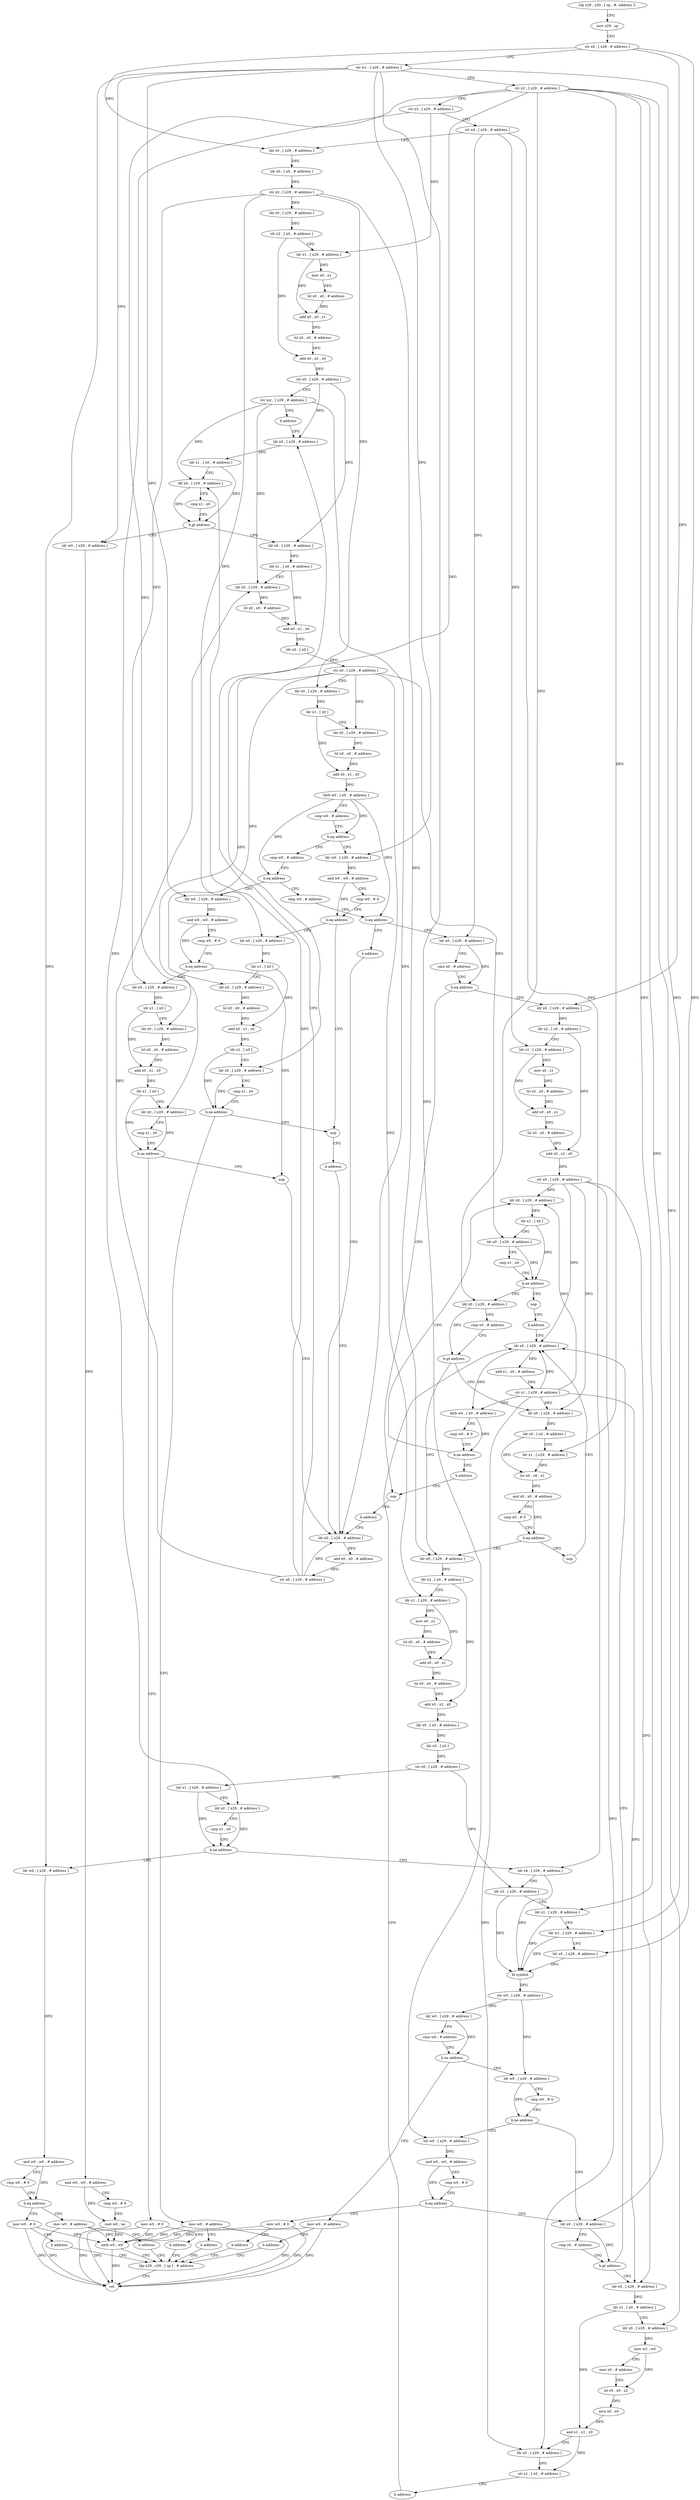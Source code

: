 digraph "func" {
"4456252" [label = "stp x29 , x30 , [ sp , #- address ]!" ]
"4456256" [label = "mov x29 , sp" ]
"4456260" [label = "str x0 , [ x29 , # address ]" ]
"4456264" [label = "str w1 , [ x29 , # address ]" ]
"4456268" [label = "str x2 , [ x29 , # address ]" ]
"4456272" [label = "str x3 , [ x29 , # address ]" ]
"4456276" [label = "str x4 , [ x29 , # address ]" ]
"4456280" [label = "ldr x0 , [ x29 , # address ]" ]
"4456284" [label = "ldr x0 , [ x0 , # address ]" ]
"4456288" [label = "str x0 , [ x29 , # address ]" ]
"4456292" [label = "ldr x0 , [ x29 , # address ]" ]
"4456296" [label = "ldr x2 , [ x0 , # address ]" ]
"4456300" [label = "ldr x1 , [ x29 , # address ]" ]
"4456304" [label = "mov x0 , x1" ]
"4456308" [label = "lsl x0 , x0 , # address" ]
"4456312" [label = "add x0 , x0 , x1" ]
"4456316" [label = "lsl x0 , x0 , # address" ]
"4456320" [label = "add x0 , x2 , x0" ]
"4456324" [label = "str x0 , [ x29 , # address ]" ]
"4456328" [label = "str xzr , [ x29 , # address ]" ]
"4456332" [label = "b address" ]
"4456948" [label = "ldr x0 , [ x29 , # address ]" ]
"4456952" [label = "ldr x1 , [ x0 , # address ]" ]
"4456956" [label = "ldr x0 , [ x29 , # address ]" ]
"4456960" [label = "cmp x1 , x0" ]
"4456964" [label = "b.gt address" ]
"4456336" [label = "ldr x0 , [ x29 , # address ]" ]
"4456968" [label = "ldr w0 , [ x29 , # address ]" ]
"4456340" [label = "ldr x1 , [ x0 , # address ]" ]
"4456344" [label = "ldr x0 , [ x29 , # address ]" ]
"4456348" [label = "lsl x0 , x0 , # address" ]
"4456352" [label = "add x0 , x1 , x0" ]
"4456356" [label = "ldr x0 , [ x0 ]" ]
"4456360" [label = "str x0 , [ x29 , # address ]" ]
"4456364" [label = "ldr x0 , [ x29 , # address ]" ]
"4456368" [label = "ldr x1 , [ x0 ]" ]
"4456372" [label = "ldr x0 , [ x29 , # address ]" ]
"4456376" [label = "lsl x0 , x0 , # address" ]
"4456380" [label = "add x0 , x1 , x0" ]
"4456384" [label = "ldrb w0 , [ x0 , # address ]" ]
"4456388" [label = "cmp w0 , # address" ]
"4456392" [label = "b.eq address" ]
"4456796" [label = "ldr w0 , [ x29 , # address ]" ]
"4456396" [label = "cmp w0 , # address" ]
"4456972" [label = "and w0 , w0 , # address" ]
"4456976" [label = "cmp w0 , # 0" ]
"4456980" [label = "cset w0 , ne" ]
"4456984" [label = "uxtb w0 , w0" ]
"4456988" [label = "ldp x29 , x30 , [ sp ] , # address" ]
"4456800" [label = "and w0 , w0 , # address" ]
"4456804" [label = "cmp w0 , # 0" ]
"4456808" [label = "b.eq address" ]
"4456924" [label = "nop" ]
"4456812" [label = "ldr x0 , [ x29 , # address ]" ]
"4456400" [label = "b.eq address" ]
"4456856" [label = "ldr w0 , [ x29 , # address ]" ]
"4456404" [label = "cmp w0 , # address" ]
"4456928" [label = "b address" ]
"4456936" [label = "ldr x0 , [ x29 , # address ]" ]
"4456816" [label = "ldr x1 , [ x0 ]" ]
"4456820" [label = "ldr x0 , [ x29 , # address ]" ]
"4456824" [label = "lsl x0 , x0 , # address" ]
"4456828" [label = "add x0 , x1 , x0" ]
"4456832" [label = "ldr x1 , [ x0 ]" ]
"4456836" [label = "ldr x0 , [ x29 , # address ]" ]
"4456840" [label = "cmp x1 , x0" ]
"4456844" [label = "b.ne address" ]
"4456848" [label = "mov w0 , # address" ]
"4456860" [label = "and w0 , w0 , # address" ]
"4456864" [label = "cmp w0 , # 0" ]
"4456868" [label = "b.eq address" ]
"4456932" [label = "nop" ]
"4456872" [label = "ldr x0 , [ x29 , # address ]" ]
"4456408" [label = "b.eq address" ]
"4456416" [label = "ldr x0 , [ x29 , # address ]" ]
"4456412" [label = "b address" ]
"4456940" [label = "add x0 , x0 , # address" ]
"4456944" [label = "str x0 , [ x29 , # address ]" ]
"4456852" [label = "b address" ]
"4456876" [label = "ldr x1 , [ x0 ]" ]
"4456880" [label = "ldr x0 , [ x29 , # address ]" ]
"4456884" [label = "lsl x0 , x0 , # address" ]
"4456888" [label = "add x0 , x1 , x0" ]
"4456892" [label = "ldr x1 , [ x0 ]" ]
"4456896" [label = "ldr x0 , [ x29 , # address ]" ]
"4456900" [label = "cmp x1 , x0" ]
"4456904" [label = "b.ne address" ]
"4456908" [label = "mov w0 , # 0" ]
"4456420" [label = "cmn x0 , # address" ]
"4456424" [label = "b.eq address" ]
"4456916" [label = "nop" ]
"4456428" [label = "ldr x0 , [ x29 , # address ]" ]
"4456992" [label = "ret" ]
"4456912" [label = "b address" ]
"4456920" [label = "b address" ]
"4456432" [label = "ldr x2 , [ x0 , # address ]" ]
"4456436" [label = "ldr x1 , [ x29 , # address ]" ]
"4456440" [label = "mov x0 , x1" ]
"4456444" [label = "lsl x0 , x0 , # address" ]
"4456448" [label = "add x0 , x0 , x1" ]
"4456452" [label = "lsl x0 , x0 , # address" ]
"4456456" [label = "add x0 , x2 , x0" ]
"4456460" [label = "str x0 , [ x29 , # address ]" ]
"4456464" [label = "ldr x0 , [ x29 , # address ]" ]
"4456756" [label = "nop" ]
"4456760" [label = "b address" ]
"4456768" [label = "ldr x0 , [ x29 , # address ]" ]
"4456484" [label = "ldr x0 , [ x29 , # address ]" ]
"4456488" [label = "cmp x0 , # address" ]
"4456492" [label = "b.gt address" ]
"4456524" [label = "ldr x0 , [ x29 , # address ]" ]
"4456496" [label = "ldr x0 , [ x29 , # address ]" ]
"4456772" [label = "add x1 , x0 , # address" ]
"4456776" [label = "str x1 , [ x29 , # address ]" ]
"4456780" [label = "ldrb w0 , [ x0 , # address ]" ]
"4456784" [label = "cmp w0 , # 0" ]
"4456788" [label = "b.ne address" ]
"4456792" [label = "b address" ]
"4456528" [label = "ldr x2 , [ x0 , # address ]" ]
"4456532" [label = "ldr x1 , [ x29 , # address ]" ]
"4456536" [label = "mov x0 , x1" ]
"4456540" [label = "lsl x0 , x0 , # address" ]
"4456544" [label = "add x0 , x0 , x1" ]
"4456548" [label = "lsl x0 , x0 , # address" ]
"4456552" [label = "add x0 , x2 , x0" ]
"4456556" [label = "ldr x0 , [ x0 , # address ]" ]
"4456560" [label = "ldr x0 , [ x0 ]" ]
"4456564" [label = "str x0 , [ x29 , # address ]" ]
"4456568" [label = "ldr x1 , [ x29 , # address ]" ]
"4456572" [label = "ldr x0 , [ x29 , # address ]" ]
"4456576" [label = "cmp x1 , x0" ]
"4456580" [label = "b.ne address" ]
"4456616" [label = "ldr x4 , [ x29 , # address ]" ]
"4456584" [label = "ldr w0 , [ x29 , # address ]" ]
"4456500" [label = "ldr x0 , [ x0 , # address ]" ]
"4456504" [label = "ldr x1 , [ x29 , # address ]" ]
"4456508" [label = "lsr x0 , x0 , x1" ]
"4456512" [label = "and x0 , x0 , # address" ]
"4456516" [label = "cmp x0 , # 0" ]
"4456520" [label = "b.eq address" ]
"4456764" [label = "nop" ]
"4456468" [label = "ldr x1 , [ x0 ]" ]
"4456472" [label = "ldr x0 , [ x29 , # address ]" ]
"4456476" [label = "cmp x1 , x0" ]
"4456480" [label = "b.ne address" ]
"4456620" [label = "ldr x3 , [ x29 , # address ]" ]
"4456624" [label = "ldr x2 , [ x29 , # address ]" ]
"4456628" [label = "ldr w1 , [ x29 , # address ]" ]
"4456632" [label = "ldr x0 , [ x29 , # address ]" ]
"4456636" [label = "bl symbol" ]
"4456640" [label = "str w0 , [ x29 , # address ]" ]
"4456644" [label = "ldr w0 , [ x29 , # address ]" ]
"4456648" [label = "cmn w0 , # address" ]
"4456652" [label = "b.ne address" ]
"4456664" [label = "ldr w0 , [ x29 , # address ]" ]
"4456656" [label = "mov w0 , # address" ]
"4456588" [label = "and w0 , w0 , # address" ]
"4456592" [label = "cmp w0 , # 0" ]
"4456596" [label = "b.eq address" ]
"4456608" [label = "mov w0 , # 0" ]
"4456600" [label = "mov w0 , # address" ]
"4456668" [label = "cmp w0 , # 0" ]
"4456672" [label = "b.ne address" ]
"4456700" [label = "ldr x0 , [ x29 , # address ]" ]
"4456676" [label = "ldr w0 , [ x29 , # address ]" ]
"4456660" [label = "b address" ]
"4456612" [label = "b address" ]
"4456604" [label = "b address" ]
"4456704" [label = "cmp x0 , # address" ]
"4456708" [label = "b.gt address" ]
"4456712" [label = "ldr x0 , [ x29 , # address ]" ]
"4456680" [label = "and w0 , w0 , # address" ]
"4456684" [label = "cmp w0 , # 0" ]
"4456688" [label = "b.eq address" ]
"4456692" [label = "mov w0 , # 0" ]
"4456716" [label = "ldr x1 , [ x0 , # address ]" ]
"4456720" [label = "ldr x0 , [ x29 , # address ]" ]
"4456724" [label = "mov w2 , w0" ]
"4456728" [label = "mov x0 , # address" ]
"4456732" [label = "lsl x0 , x0 , x2" ]
"4456736" [label = "mvn x0 , x0" ]
"4456740" [label = "and x1 , x1 , x0" ]
"4456744" [label = "ldr x0 , [ x29 , # address ]" ]
"4456748" [label = "str x1 , [ x0 , # address ]" ]
"4456752" [label = "b address" ]
"4456696" [label = "b address" ]
"4456252" -> "4456256" [ label = "CFG" ]
"4456256" -> "4456260" [ label = "CFG" ]
"4456260" -> "4456264" [ label = "CFG" ]
"4456260" -> "4456280" [ label = "DFG" ]
"4456260" -> "4456428" [ label = "DFG" ]
"4456260" -> "4456632" [ label = "DFG" ]
"4456264" -> "4456268" [ label = "CFG" ]
"4456264" -> "4456968" [ label = "DFG" ]
"4456264" -> "4456796" [ label = "DFG" ]
"4456264" -> "4456856" [ label = "DFG" ]
"4456264" -> "4456628" [ label = "DFG" ]
"4456264" -> "4456584" [ label = "DFG" ]
"4456264" -> "4456676" [ label = "DFG" ]
"4456268" -> "4456272" [ label = "CFG" ]
"4456268" -> "4456836" [ label = "DFG" ]
"4456268" -> "4456896" [ label = "DFG" ]
"4456268" -> "4456484" [ label = "DFG" ]
"4456268" -> "4456504" [ label = "DFG" ]
"4456268" -> "4456624" [ label = "DFG" ]
"4456268" -> "4456700" [ label = "DFG" ]
"4456268" -> "4456720" [ label = "DFG" ]
"4456272" -> "4456276" [ label = "CFG" ]
"4456272" -> "4456300" [ label = "DFG" ]
"4456272" -> "4456572" [ label = "DFG" ]
"4456276" -> "4456280" [ label = "CFG" ]
"4456276" -> "4456416" [ label = "DFG" ]
"4456276" -> "4456436" [ label = "DFG" ]
"4456276" -> "4456616" [ label = "DFG" ]
"4456280" -> "4456284" [ label = "DFG" ]
"4456284" -> "4456288" [ label = "DFG" ]
"4456288" -> "4456292" [ label = "DFG" ]
"4456288" -> "4456364" [ label = "DFG" ]
"4456288" -> "4456812" [ label = "DFG" ]
"4456288" -> "4456872" [ label = "DFG" ]
"4456288" -> "4456524" [ label = "DFG" ]
"4456292" -> "4456296" [ label = "DFG" ]
"4456296" -> "4456300" [ label = "CFG" ]
"4456296" -> "4456320" [ label = "DFG" ]
"4456300" -> "4456304" [ label = "DFG" ]
"4456300" -> "4456312" [ label = "DFG" ]
"4456304" -> "4456308" [ label = "DFG" ]
"4456308" -> "4456312" [ label = "DFG" ]
"4456312" -> "4456316" [ label = "DFG" ]
"4456316" -> "4456320" [ label = "DFG" ]
"4456320" -> "4456324" [ label = "DFG" ]
"4456324" -> "4456328" [ label = "CFG" ]
"4456324" -> "4456948" [ label = "DFG" ]
"4456324" -> "4456336" [ label = "DFG" ]
"4456328" -> "4456332" [ label = "CFG" ]
"4456328" -> "4456956" [ label = "DFG" ]
"4456328" -> "4456344" [ label = "DFG" ]
"4456328" -> "4456936" [ label = "DFG" ]
"4456332" -> "4456948" [ label = "CFG" ]
"4456948" -> "4456952" [ label = "DFG" ]
"4456952" -> "4456956" [ label = "CFG" ]
"4456952" -> "4456964" [ label = "DFG" ]
"4456956" -> "4456960" [ label = "CFG" ]
"4456956" -> "4456964" [ label = "DFG" ]
"4456960" -> "4456964" [ label = "CFG" ]
"4456964" -> "4456336" [ label = "CFG" ]
"4456964" -> "4456968" [ label = "CFG" ]
"4456336" -> "4456340" [ label = "DFG" ]
"4456968" -> "4456972" [ label = "DFG" ]
"4456340" -> "4456344" [ label = "CFG" ]
"4456340" -> "4456352" [ label = "DFG" ]
"4456344" -> "4456348" [ label = "DFG" ]
"4456348" -> "4456352" [ label = "DFG" ]
"4456352" -> "4456356" [ label = "DFG" ]
"4456356" -> "4456360" [ label = "DFG" ]
"4456360" -> "4456364" [ label = "CFG" ]
"4456360" -> "4456372" [ label = "DFG" ]
"4456360" -> "4456820" [ label = "DFG" ]
"4456360" -> "4456880" [ label = "DFG" ]
"4456360" -> "4456472" [ label = "DFG" ]
"4456360" -> "4456532" [ label = "DFG" ]
"4456364" -> "4456368" [ label = "DFG" ]
"4456368" -> "4456372" [ label = "CFG" ]
"4456368" -> "4456380" [ label = "DFG" ]
"4456372" -> "4456376" [ label = "DFG" ]
"4456376" -> "4456380" [ label = "DFG" ]
"4456380" -> "4456384" [ label = "DFG" ]
"4456384" -> "4456388" [ label = "CFG" ]
"4456384" -> "4456392" [ label = "DFG" ]
"4456384" -> "4456400" [ label = "DFG" ]
"4456384" -> "4456408" [ label = "DFG" ]
"4456388" -> "4456392" [ label = "CFG" ]
"4456392" -> "4456796" [ label = "CFG" ]
"4456392" -> "4456396" [ label = "CFG" ]
"4456796" -> "4456800" [ label = "DFG" ]
"4456396" -> "4456400" [ label = "CFG" ]
"4456972" -> "4456976" [ label = "CFG" ]
"4456972" -> "4456980" [ label = "DFG" ]
"4456976" -> "4456980" [ label = "CFG" ]
"4456980" -> "4456984" [ label = "DFG" ]
"4456980" -> "4456992" [ label = "DFG" ]
"4456984" -> "4456988" [ label = "CFG" ]
"4456984" -> "4456992" [ label = "DFG" ]
"4456988" -> "4456992" [ label = "CFG" ]
"4456800" -> "4456804" [ label = "CFG" ]
"4456800" -> "4456808" [ label = "DFG" ]
"4456804" -> "4456808" [ label = "CFG" ]
"4456808" -> "4456924" [ label = "CFG" ]
"4456808" -> "4456812" [ label = "CFG" ]
"4456924" -> "4456928" [ label = "CFG" ]
"4456812" -> "4456816" [ label = "DFG" ]
"4456400" -> "4456856" [ label = "CFG" ]
"4456400" -> "4456404" [ label = "CFG" ]
"4456856" -> "4456860" [ label = "DFG" ]
"4456404" -> "4456408" [ label = "CFG" ]
"4456928" -> "4456936" [ label = "CFG" ]
"4456936" -> "4456940" [ label = "DFG" ]
"4456816" -> "4456820" [ label = "CFG" ]
"4456816" -> "4456828" [ label = "DFG" ]
"4456820" -> "4456824" [ label = "DFG" ]
"4456824" -> "4456828" [ label = "DFG" ]
"4456828" -> "4456832" [ label = "DFG" ]
"4456832" -> "4456836" [ label = "CFG" ]
"4456832" -> "4456844" [ label = "DFG" ]
"4456836" -> "4456840" [ label = "CFG" ]
"4456836" -> "4456844" [ label = "DFG" ]
"4456840" -> "4456844" [ label = "CFG" ]
"4456844" -> "4456924" [ label = "CFG" ]
"4456844" -> "4456848" [ label = "CFG" ]
"4456848" -> "4456852" [ label = "CFG" ]
"4456848" -> "4456984" [ label = "DFG" ]
"4456848" -> "4456992" [ label = "DFG" ]
"4456860" -> "4456864" [ label = "CFG" ]
"4456860" -> "4456868" [ label = "DFG" ]
"4456864" -> "4456868" [ label = "CFG" ]
"4456868" -> "4456932" [ label = "CFG" ]
"4456868" -> "4456872" [ label = "CFG" ]
"4456932" -> "4456936" [ label = "CFG" ]
"4456872" -> "4456876" [ label = "DFG" ]
"4456408" -> "4456416" [ label = "CFG" ]
"4456408" -> "4456412" [ label = "CFG" ]
"4456416" -> "4456420" [ label = "CFG" ]
"4456416" -> "4456424" [ label = "DFG" ]
"4456412" -> "4456936" [ label = "CFG" ]
"4456940" -> "4456944" [ label = "DFG" ]
"4456944" -> "4456948" [ label = "CFG" ]
"4456944" -> "4456956" [ label = "DFG" ]
"4456944" -> "4456344" [ label = "DFG" ]
"4456944" -> "4456936" [ label = "DFG" ]
"4456852" -> "4456988" [ label = "CFG" ]
"4456876" -> "4456880" [ label = "CFG" ]
"4456876" -> "4456888" [ label = "DFG" ]
"4456880" -> "4456884" [ label = "DFG" ]
"4456884" -> "4456888" [ label = "DFG" ]
"4456888" -> "4456892" [ label = "DFG" ]
"4456892" -> "4456896" [ label = "CFG" ]
"4456892" -> "4456904" [ label = "DFG" ]
"4456896" -> "4456900" [ label = "CFG" ]
"4456896" -> "4456904" [ label = "DFG" ]
"4456900" -> "4456904" [ label = "CFG" ]
"4456904" -> "4456932" [ label = "CFG" ]
"4456904" -> "4456908" [ label = "CFG" ]
"4456908" -> "4456912" [ label = "CFG" ]
"4456908" -> "4456984" [ label = "DFG" ]
"4456908" -> "4456992" [ label = "DFG" ]
"4456420" -> "4456424" [ label = "CFG" ]
"4456424" -> "4456916" [ label = "CFG" ]
"4456424" -> "4456428" [ label = "CFG" ]
"4456916" -> "4456920" [ label = "CFG" ]
"4456428" -> "4456432" [ label = "DFG" ]
"4456912" -> "4456988" [ label = "CFG" ]
"4456920" -> "4456936" [ label = "CFG" ]
"4456432" -> "4456436" [ label = "CFG" ]
"4456432" -> "4456456" [ label = "DFG" ]
"4456436" -> "4456440" [ label = "DFG" ]
"4456436" -> "4456448" [ label = "DFG" ]
"4456440" -> "4456444" [ label = "DFG" ]
"4456444" -> "4456448" [ label = "DFG" ]
"4456448" -> "4456452" [ label = "DFG" ]
"4456452" -> "4456456" [ label = "DFG" ]
"4456456" -> "4456460" [ label = "DFG" ]
"4456460" -> "4456464" [ label = "DFG" ]
"4456460" -> "4456768" [ label = "DFG" ]
"4456460" -> "4456496" [ label = "DFG" ]
"4456460" -> "4456712" [ label = "DFG" ]
"4456460" -> "4456744" [ label = "DFG" ]
"4456464" -> "4456468" [ label = "DFG" ]
"4456756" -> "4456760" [ label = "CFG" ]
"4456760" -> "4456768" [ label = "CFG" ]
"4456768" -> "4456772" [ label = "DFG" ]
"4456768" -> "4456780" [ label = "DFG" ]
"4456484" -> "4456488" [ label = "CFG" ]
"4456484" -> "4456492" [ label = "DFG" ]
"4456488" -> "4456492" [ label = "CFG" ]
"4456492" -> "4456524" [ label = "CFG" ]
"4456492" -> "4456496" [ label = "CFG" ]
"4456524" -> "4456528" [ label = "DFG" ]
"4456496" -> "4456500" [ label = "DFG" ]
"4456772" -> "4456776" [ label = "DFG" ]
"4456776" -> "4456780" [ label = "CFG" ]
"4456776" -> "4456464" [ label = "DFG" ]
"4456776" -> "4456768" [ label = "DFG" ]
"4456776" -> "4456496" [ label = "DFG" ]
"4456776" -> "4456712" [ label = "DFG" ]
"4456776" -> "4456744" [ label = "DFG" ]
"4456780" -> "4456784" [ label = "CFG" ]
"4456780" -> "4456788" [ label = "DFG" ]
"4456784" -> "4456788" [ label = "CFG" ]
"4456788" -> "4456464" [ label = "CFG" ]
"4456788" -> "4456792" [ label = "CFG" ]
"4456792" -> "4456916" [ label = "CFG" ]
"4456528" -> "4456532" [ label = "CFG" ]
"4456528" -> "4456552" [ label = "DFG" ]
"4456532" -> "4456536" [ label = "DFG" ]
"4456532" -> "4456544" [ label = "DFG" ]
"4456536" -> "4456540" [ label = "DFG" ]
"4456540" -> "4456544" [ label = "DFG" ]
"4456544" -> "4456548" [ label = "DFG" ]
"4456548" -> "4456552" [ label = "DFG" ]
"4456552" -> "4456556" [ label = "DFG" ]
"4456556" -> "4456560" [ label = "DFG" ]
"4456560" -> "4456564" [ label = "DFG" ]
"4456564" -> "4456568" [ label = "DFG" ]
"4456564" -> "4456620" [ label = "DFG" ]
"4456568" -> "4456572" [ label = "CFG" ]
"4456568" -> "4456580" [ label = "DFG" ]
"4456572" -> "4456576" [ label = "CFG" ]
"4456572" -> "4456580" [ label = "DFG" ]
"4456576" -> "4456580" [ label = "CFG" ]
"4456580" -> "4456616" [ label = "CFG" ]
"4456580" -> "4456584" [ label = "CFG" ]
"4456616" -> "4456620" [ label = "CFG" ]
"4456616" -> "4456636" [ label = "DFG" ]
"4456584" -> "4456588" [ label = "DFG" ]
"4456500" -> "4456504" [ label = "CFG" ]
"4456500" -> "4456508" [ label = "DFG" ]
"4456504" -> "4456508" [ label = "DFG" ]
"4456508" -> "4456512" [ label = "DFG" ]
"4456512" -> "4456516" [ label = "CFG" ]
"4456512" -> "4456520" [ label = "DFG" ]
"4456516" -> "4456520" [ label = "CFG" ]
"4456520" -> "4456764" [ label = "CFG" ]
"4456520" -> "4456524" [ label = "CFG" ]
"4456764" -> "4456768" [ label = "CFG" ]
"4456468" -> "4456472" [ label = "CFG" ]
"4456468" -> "4456480" [ label = "DFG" ]
"4456472" -> "4456476" [ label = "CFG" ]
"4456472" -> "4456480" [ label = "DFG" ]
"4456476" -> "4456480" [ label = "CFG" ]
"4456480" -> "4456756" [ label = "CFG" ]
"4456480" -> "4456484" [ label = "CFG" ]
"4456620" -> "4456624" [ label = "CFG" ]
"4456620" -> "4456636" [ label = "DFG" ]
"4456624" -> "4456628" [ label = "CFG" ]
"4456624" -> "4456636" [ label = "DFG" ]
"4456628" -> "4456632" [ label = "CFG" ]
"4456628" -> "4456636" [ label = "DFG" ]
"4456632" -> "4456636" [ label = "DFG" ]
"4456636" -> "4456640" [ label = "DFG" ]
"4456640" -> "4456644" [ label = "DFG" ]
"4456640" -> "4456664" [ label = "DFG" ]
"4456644" -> "4456648" [ label = "CFG" ]
"4456644" -> "4456652" [ label = "DFG" ]
"4456648" -> "4456652" [ label = "CFG" ]
"4456652" -> "4456664" [ label = "CFG" ]
"4456652" -> "4456656" [ label = "CFG" ]
"4456664" -> "4456668" [ label = "CFG" ]
"4456664" -> "4456672" [ label = "DFG" ]
"4456656" -> "4456660" [ label = "CFG" ]
"4456656" -> "4456984" [ label = "DFG" ]
"4456656" -> "4456992" [ label = "DFG" ]
"4456588" -> "4456592" [ label = "CFG" ]
"4456588" -> "4456596" [ label = "DFG" ]
"4456592" -> "4456596" [ label = "CFG" ]
"4456596" -> "4456608" [ label = "CFG" ]
"4456596" -> "4456600" [ label = "CFG" ]
"4456608" -> "4456612" [ label = "CFG" ]
"4456608" -> "4456984" [ label = "DFG" ]
"4456608" -> "4456992" [ label = "DFG" ]
"4456600" -> "4456604" [ label = "CFG" ]
"4456600" -> "4456984" [ label = "DFG" ]
"4456600" -> "4456992" [ label = "DFG" ]
"4456668" -> "4456672" [ label = "CFG" ]
"4456672" -> "4456700" [ label = "CFG" ]
"4456672" -> "4456676" [ label = "CFG" ]
"4456700" -> "4456704" [ label = "CFG" ]
"4456700" -> "4456708" [ label = "DFG" ]
"4456676" -> "4456680" [ label = "DFG" ]
"4456660" -> "4456988" [ label = "CFG" ]
"4456612" -> "4456988" [ label = "CFG" ]
"4456604" -> "4456988" [ label = "CFG" ]
"4456704" -> "4456708" [ label = "CFG" ]
"4456708" -> "4456768" [ label = "CFG" ]
"4456708" -> "4456712" [ label = "CFG" ]
"4456712" -> "4456716" [ label = "DFG" ]
"4456680" -> "4456684" [ label = "CFG" ]
"4456680" -> "4456688" [ label = "DFG" ]
"4456684" -> "4456688" [ label = "CFG" ]
"4456688" -> "4456700" [ label = "CFG" ]
"4456688" -> "4456692" [ label = "CFG" ]
"4456692" -> "4456696" [ label = "CFG" ]
"4456692" -> "4456984" [ label = "DFG" ]
"4456692" -> "4456992" [ label = "DFG" ]
"4456716" -> "4456720" [ label = "CFG" ]
"4456716" -> "4456740" [ label = "DFG" ]
"4456720" -> "4456724" [ label = "DFG" ]
"4456724" -> "4456728" [ label = "CFG" ]
"4456724" -> "4456732" [ label = "DFG" ]
"4456728" -> "4456732" [ label = "CFG" ]
"4456732" -> "4456736" [ label = "DFG" ]
"4456736" -> "4456740" [ label = "DFG" ]
"4456740" -> "4456744" [ label = "CFG" ]
"4456740" -> "4456748" [ label = "DFG" ]
"4456744" -> "4456748" [ label = "DFG" ]
"4456748" -> "4456752" [ label = "CFG" ]
"4456752" -> "4456768" [ label = "CFG" ]
"4456696" -> "4456988" [ label = "CFG" ]
}
